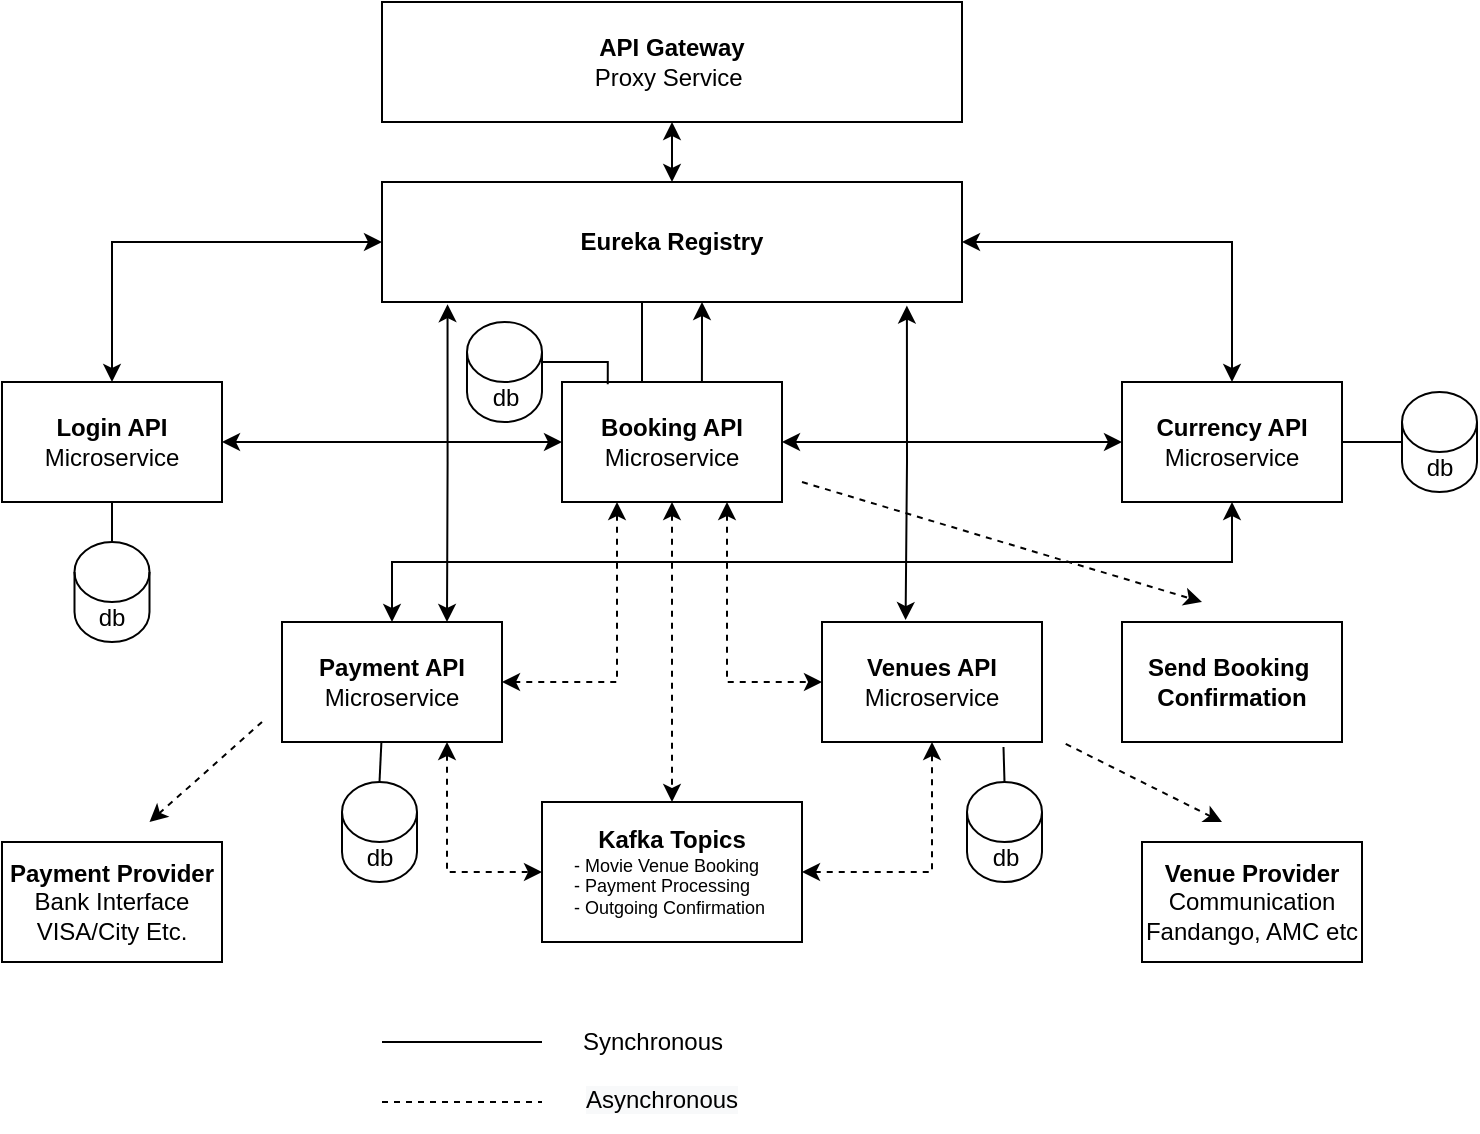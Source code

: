 <mxfile version="15.5.8" type="device"><diagram id="gLHdFOTLegKAvpFeTuw2" name="Page-1"><mxGraphModel dx="1102" dy="665" grid="1" gridSize="10" guides="1" tooltips="1" connect="1" arrows="1" fold="1" page="1" pageScale="1" pageWidth="850" pageHeight="1100" math="0" shadow="0"><root><mxCell id="0"/><mxCell id="1" parent="0"/><mxCell id="66pcaqE_t5hx0tvwiid_-15" style="edgeStyle=orthogonalEdgeStyle;rounded=0;orthogonalLoop=1;jettySize=auto;html=1;exitX=0.5;exitY=1;exitDx=0;exitDy=0;entryX=0.5;entryY=0;entryDx=0;entryDy=0;endArrow=classic;endFill=1;startArrow=classic;startFill=1;" edge="1" parent="1" source="66pcaqE_t5hx0tvwiid_-1" target="66pcaqE_t5hx0tvwiid_-2"><mxGeometry relative="1" as="geometry"/></mxCell><mxCell id="66pcaqE_t5hx0tvwiid_-1" value="&lt;b&gt;API Gateway &lt;/b&gt;&lt;br&gt;Proxy Service&amp;nbsp;" style="rounded=0;whiteSpace=wrap;html=1;" vertex="1" parent="1"><mxGeometry x="280" y="190" width="290" height="60" as="geometry"/></mxCell><mxCell id="66pcaqE_t5hx0tvwiid_-11" style="edgeStyle=orthogonalEdgeStyle;rounded=0;orthogonalLoop=1;jettySize=auto;html=1;exitX=0;exitY=0.5;exitDx=0;exitDy=0;endArrow=classic;endFill=1;startArrow=classic;startFill=1;" edge="1" parent="1" source="66pcaqE_t5hx0tvwiid_-2" target="66pcaqE_t5hx0tvwiid_-5"><mxGeometry relative="1" as="geometry"/></mxCell><mxCell id="66pcaqE_t5hx0tvwiid_-17" style="edgeStyle=orthogonalEdgeStyle;rounded=0;orthogonalLoop=1;jettySize=auto;html=1;exitX=1;exitY=0.5;exitDx=0;exitDy=0;entryX=0.5;entryY=0;entryDx=0;entryDy=0;endArrow=classic;endFill=1;startArrow=classic;startFill=1;" edge="1" parent="1" source="66pcaqE_t5hx0tvwiid_-2" target="66pcaqE_t5hx0tvwiid_-9"><mxGeometry relative="1" as="geometry"/></mxCell><mxCell id="66pcaqE_t5hx0tvwiid_-23" style="edgeStyle=orthogonalEdgeStyle;rounded=0;orthogonalLoop=1;jettySize=auto;html=1;exitX=0.5;exitY=1;exitDx=0;exitDy=0;entryX=0.358;entryY=0.007;entryDx=0;entryDy=0;endArrow=classic;endFill=1;entryPerimeter=0;" edge="1" parent="1" source="66pcaqE_t5hx0tvwiid_-2" target="66pcaqE_t5hx0tvwiid_-7"><mxGeometry relative="1" as="geometry"><Array as="points"><mxPoint x="410" y="340"/><mxPoint x="410" y="400"/></Array></mxGeometry></mxCell><mxCell id="66pcaqE_t5hx0tvwiid_-44" style="edgeStyle=orthogonalEdgeStyle;rounded=0;orthogonalLoop=1;jettySize=auto;html=1;exitX=0.905;exitY=1.03;exitDx=0;exitDy=0;entryX=0.38;entryY=-0.016;entryDx=0;entryDy=0;fontSize=9;startArrow=classic;startFill=1;endArrow=classic;endFill=1;exitPerimeter=0;entryPerimeter=0;" edge="1" parent="1" source="66pcaqE_t5hx0tvwiid_-2" target="66pcaqE_t5hx0tvwiid_-10"><mxGeometry relative="1" as="geometry"/></mxCell><mxCell id="66pcaqE_t5hx0tvwiid_-45" style="edgeStyle=orthogonalEdgeStyle;rounded=0;orthogonalLoop=1;jettySize=auto;html=1;exitX=0.113;exitY=1.018;exitDx=0;exitDy=0;entryX=0.75;entryY=0;entryDx=0;entryDy=0;fontSize=9;startArrow=classic;startFill=1;endArrow=classic;endFill=1;exitPerimeter=0;" edge="1" parent="1" source="66pcaqE_t5hx0tvwiid_-2" target="66pcaqE_t5hx0tvwiid_-8"><mxGeometry relative="1" as="geometry"><Array as="points"/></mxGeometry></mxCell><mxCell id="66pcaqE_t5hx0tvwiid_-2" value="&lt;b&gt;Eureka Registry&lt;/b&gt;" style="rounded=0;whiteSpace=wrap;html=1;" vertex="1" parent="1"><mxGeometry x="280" y="280" width="290" height="60" as="geometry"/></mxCell><mxCell id="66pcaqE_t5hx0tvwiid_-22" style="edgeStyle=orthogonalEdgeStyle;rounded=0;orthogonalLoop=1;jettySize=auto;html=1;exitX=0.5;exitY=1;exitDx=0;exitDy=0;entryX=0.5;entryY=0;entryDx=0;entryDy=0;entryPerimeter=0;endArrow=none;endFill=0;" edge="1" parent="1" source="66pcaqE_t5hx0tvwiid_-5" target="66pcaqE_t5hx0tvwiid_-21"><mxGeometry relative="1" as="geometry"/></mxCell><mxCell id="66pcaqE_t5hx0tvwiid_-5" value="&lt;b&gt;Login API&lt;/b&gt;&lt;br&gt;Microservice" style="rounded=0;whiteSpace=wrap;html=1;" vertex="1" parent="1"><mxGeometry x="90" y="380" width="110" height="60" as="geometry"/></mxCell><mxCell id="66pcaqE_t5hx0tvwiid_-27" style="edgeStyle=orthogonalEdgeStyle;rounded=0;orthogonalLoop=1;jettySize=auto;html=1;exitX=0.636;exitY=0.011;exitDx=0;exitDy=0;endArrow=classic;endFill=1;exitPerimeter=0;" edge="1" parent="1" source="66pcaqE_t5hx0tvwiid_-7"><mxGeometry relative="1" as="geometry"><mxPoint x="440" y="340" as="targetPoint"/><Array as="points"/></mxGeometry></mxCell><mxCell id="66pcaqE_t5hx0tvwiid_-33" style="edgeStyle=orthogonalEdgeStyle;rounded=0;orthogonalLoop=1;jettySize=auto;html=1;exitX=0.75;exitY=1;exitDx=0;exitDy=0;entryX=0;entryY=0.5;entryDx=0;entryDy=0;endArrow=classic;endFill=1;startArrow=classic;startFill=1;dashed=1;" edge="1" parent="1" source="66pcaqE_t5hx0tvwiid_-7" target="66pcaqE_t5hx0tvwiid_-10"><mxGeometry relative="1" as="geometry"/></mxCell><mxCell id="66pcaqE_t5hx0tvwiid_-35" style="edgeStyle=orthogonalEdgeStyle;rounded=0;orthogonalLoop=1;jettySize=auto;html=1;exitX=0.5;exitY=1;exitDx=0;exitDy=0;entryX=0.5;entryY=0;entryDx=0;entryDy=0;fontSize=9;startArrow=classic;startFill=1;endArrow=classic;endFill=1;dashed=1;" edge="1" parent="1" source="66pcaqE_t5hx0tvwiid_-7" target="66pcaqE_t5hx0tvwiid_-34"><mxGeometry relative="1" as="geometry"/></mxCell><mxCell id="66pcaqE_t5hx0tvwiid_-36" style="edgeStyle=orthogonalEdgeStyle;rounded=0;orthogonalLoop=1;jettySize=auto;html=1;exitX=0.25;exitY=1;exitDx=0;exitDy=0;entryX=1;entryY=0.5;entryDx=0;entryDy=0;fontSize=9;startArrow=classic;startFill=1;endArrow=classic;endFill=1;dashed=1;" edge="1" parent="1" source="66pcaqE_t5hx0tvwiid_-7" target="66pcaqE_t5hx0tvwiid_-8"><mxGeometry relative="1" as="geometry"/></mxCell><mxCell id="66pcaqE_t5hx0tvwiid_-38" style="edgeStyle=orthogonalEdgeStyle;rounded=0;orthogonalLoop=1;jettySize=auto;html=1;exitX=1;exitY=0.5;exitDx=0;exitDy=0;entryX=0;entryY=0.5;entryDx=0;entryDy=0;fontSize=9;startArrow=classic;startFill=1;endArrow=classic;endFill=1;" edge="1" parent="1" source="66pcaqE_t5hx0tvwiid_-7" target="66pcaqE_t5hx0tvwiid_-9"><mxGeometry relative="1" as="geometry"/></mxCell><mxCell id="66pcaqE_t5hx0tvwiid_-41" style="edgeStyle=orthogonalEdgeStyle;rounded=0;orthogonalLoop=1;jettySize=auto;html=1;exitX=0;exitY=0.5;exitDx=0;exitDy=0;entryX=1;entryY=0.5;entryDx=0;entryDy=0;fontSize=9;startArrow=classic;startFill=1;endArrow=classic;endFill=1;" edge="1" parent="1" source="66pcaqE_t5hx0tvwiid_-7" target="66pcaqE_t5hx0tvwiid_-5"><mxGeometry relative="1" as="geometry"/></mxCell><mxCell id="66pcaqE_t5hx0tvwiid_-7" value="&lt;b&gt;Booking API&lt;/b&gt;&lt;br&gt;Microservice" style="rounded=0;whiteSpace=wrap;html=1;" vertex="1" parent="1"><mxGeometry x="370" y="380" width="110" height="60" as="geometry"/></mxCell><mxCell id="66pcaqE_t5hx0tvwiid_-37" style="edgeStyle=orthogonalEdgeStyle;rounded=0;orthogonalLoop=1;jettySize=auto;html=1;exitX=0.75;exitY=1;exitDx=0;exitDy=0;entryX=0;entryY=0.5;entryDx=0;entryDy=0;dashed=1;fontSize=9;startArrow=classic;startFill=1;endArrow=classic;endFill=1;" edge="1" parent="1" source="66pcaqE_t5hx0tvwiid_-8" target="66pcaqE_t5hx0tvwiid_-34"><mxGeometry relative="1" as="geometry"/></mxCell><mxCell id="66pcaqE_t5hx0tvwiid_-39" style="edgeStyle=orthogonalEdgeStyle;rounded=0;orthogonalLoop=1;jettySize=auto;html=1;exitX=0.5;exitY=0;exitDx=0;exitDy=0;entryX=0.5;entryY=1;entryDx=0;entryDy=0;fontSize=9;startArrow=classic;startFill=1;endArrow=classic;endFill=1;" edge="1" parent="1" source="66pcaqE_t5hx0tvwiid_-8" target="66pcaqE_t5hx0tvwiid_-9"><mxGeometry relative="1" as="geometry"/></mxCell><mxCell id="66pcaqE_t5hx0tvwiid_-8" value="&lt;b&gt;Payment API&lt;/b&gt;&lt;br&gt;Microservice" style="rounded=0;whiteSpace=wrap;html=1;" vertex="1" parent="1"><mxGeometry x="230" y="500" width="110" height="60" as="geometry"/></mxCell><mxCell id="66pcaqE_t5hx0tvwiid_-63" style="edgeStyle=orthogonalEdgeStyle;rounded=0;orthogonalLoop=1;jettySize=auto;html=1;exitX=1;exitY=0.5;exitDx=0;exitDy=0;entryX=0;entryY=0.5;entryDx=0;entryDy=0;entryPerimeter=0;fontSize=9;startArrow=none;startFill=0;endArrow=none;endFill=0;" edge="1" parent="1" source="66pcaqE_t5hx0tvwiid_-9" target="66pcaqE_t5hx0tvwiid_-60"><mxGeometry relative="1" as="geometry"/></mxCell><mxCell id="66pcaqE_t5hx0tvwiid_-9" value="&lt;b&gt;Currency API&lt;/b&gt;&lt;br&gt;Microservice" style="rounded=0;whiteSpace=wrap;html=1;" vertex="1" parent="1"><mxGeometry x="650" y="380" width="110" height="60" as="geometry"/></mxCell><mxCell id="66pcaqE_t5hx0tvwiid_-10" value="&lt;b&gt;Venues API&lt;/b&gt;&lt;br&gt;Microservice" style="rounded=0;whiteSpace=wrap;html=1;" vertex="1" parent="1"><mxGeometry x="500" y="500" width="110" height="60" as="geometry"/></mxCell><mxCell id="66pcaqE_t5hx0tvwiid_-21" value="db" style="shape=cylinder3;whiteSpace=wrap;html=1;boundedLbl=1;backgroundOutline=1;size=15;" vertex="1" parent="1"><mxGeometry x="126.25" y="460" width="37.5" height="50" as="geometry"/></mxCell><mxCell id="66pcaqE_t5hx0tvwiid_-28" value="" style="endArrow=none;html=1;rounded=0;" edge="1" parent="1"><mxGeometry width="50" height="50" relative="1" as="geometry"><mxPoint x="280" y="710" as="sourcePoint"/><mxPoint x="360" y="710" as="targetPoint"/></mxGeometry></mxCell><mxCell id="66pcaqE_t5hx0tvwiid_-30" value="Synchronous" style="text;html=1;resizable=0;autosize=1;align=center;verticalAlign=middle;points=[];fillColor=none;strokeColor=none;rounded=0;" vertex="1" parent="1"><mxGeometry x="370" y="700" width="90" height="20" as="geometry"/></mxCell><mxCell id="66pcaqE_t5hx0tvwiid_-31" value="" style="endArrow=none;html=1;rounded=0;dashed=1;" edge="1" parent="1"><mxGeometry width="50" height="50" relative="1" as="geometry"><mxPoint x="280" y="740" as="sourcePoint"/><mxPoint x="360" y="740" as="targetPoint"/></mxGeometry></mxCell><mxCell id="66pcaqE_t5hx0tvwiid_-32" value="&lt;span style=&quot;color: rgb(0 , 0 , 0) ; font-family: &amp;#34;helvetica&amp;#34; ; font-size: 12px ; font-style: normal ; font-weight: 400 ; letter-spacing: normal ; text-align: center ; text-indent: 0px ; text-transform: none ; word-spacing: 0px ; background-color: rgb(248 , 249 , 250) ; display: inline ; float: none&quot;&gt;Asynchronous&lt;/span&gt;" style="text;whiteSpace=wrap;html=1;" vertex="1" parent="1"><mxGeometry x="380" y="725" width="80" height="30" as="geometry"/></mxCell><mxCell id="66pcaqE_t5hx0tvwiid_-40" style="edgeStyle=orthogonalEdgeStyle;rounded=0;orthogonalLoop=1;jettySize=auto;html=1;exitX=1;exitY=0.5;exitDx=0;exitDy=0;entryX=0.5;entryY=1;entryDx=0;entryDy=0;fontSize=9;startArrow=classic;startFill=1;endArrow=classic;endFill=1;dashed=1;" edge="1" parent="1" source="66pcaqE_t5hx0tvwiid_-34" target="66pcaqE_t5hx0tvwiid_-10"><mxGeometry relative="1" as="geometry"/></mxCell><mxCell id="66pcaqE_t5hx0tvwiid_-34" value="&lt;b&gt;Kafka Topics&lt;/b&gt;&lt;br&gt;&lt;div style=&quot;text-align: left ; font-size: 9px&quot;&gt;&lt;span&gt;- Movie Venue Booking&lt;/span&gt;&lt;br&gt;&lt;/div&gt;&lt;div style=&quot;text-align: left ; font-size: 9px&quot;&gt;&lt;span&gt;- Payment Processing&lt;/span&gt;&lt;/div&gt;&lt;div style=&quot;text-align: left ; font-size: 9px&quot;&gt;&lt;span&gt;- Outgoing Confirmation&amp;nbsp;&lt;/span&gt;&lt;/div&gt;" style="rounded=0;whiteSpace=wrap;html=1;" vertex="1" parent="1"><mxGeometry x="360" y="590" width="130" height="70" as="geometry"/></mxCell><mxCell id="66pcaqE_t5hx0tvwiid_-46" value="&lt;b&gt;Payment Provider&lt;br&gt;&lt;/b&gt;Bank Interface&lt;br&gt;VISA/City Etc." style="rounded=0;whiteSpace=wrap;html=1;" vertex="1" parent="1"><mxGeometry x="90" y="610" width="110" height="60" as="geometry"/></mxCell><mxCell id="66pcaqE_t5hx0tvwiid_-50" value="&lt;b style=&quot;font-family: &amp;#34;helvetica&amp;#34;&quot;&gt;Send Booking&amp;nbsp;&lt;br&gt;Confirmation&lt;/b&gt;" style="rounded=0;whiteSpace=wrap;html=1;" vertex="1" parent="1"><mxGeometry x="650" y="500" width="110" height="60" as="geometry"/></mxCell><mxCell id="66pcaqE_t5hx0tvwiid_-55" value="" style="endArrow=none;startArrow=classic;html=1;rounded=0;fontSize=9;startFill=1;endFill=0;dashed=1;" edge="1" parent="1"><mxGeometry width="50" height="50" relative="1" as="geometry"><mxPoint x="163.75" y="600" as="sourcePoint"/><mxPoint x="220" y="550" as="targetPoint"/></mxGeometry></mxCell><mxCell id="66pcaqE_t5hx0tvwiid_-56" value="" style="endArrow=classic;startArrow=none;html=1;rounded=0;fontSize=9;startFill=0;endFill=1;dashed=1;" edge="1" parent="1"><mxGeometry width="50" height="50" relative="1" as="geometry"><mxPoint x="490" y="430" as="sourcePoint"/><mxPoint x="690" y="490" as="targetPoint"/></mxGeometry></mxCell><mxCell id="66pcaqE_t5hx0tvwiid_-64" style="edgeStyle=orthogonalEdgeStyle;rounded=0;orthogonalLoop=1;jettySize=auto;html=1;exitX=0.5;exitY=0;exitDx=0;exitDy=0;exitPerimeter=0;entryX=0.452;entryY=0.995;entryDx=0;entryDy=0;entryPerimeter=0;fontSize=9;startArrow=none;startFill=0;endArrow=none;endFill=0;" edge="1" parent="1" source="66pcaqE_t5hx0tvwiid_-57" target="66pcaqE_t5hx0tvwiid_-8"><mxGeometry relative="1" as="geometry"/></mxCell><mxCell id="66pcaqE_t5hx0tvwiid_-57" value="db" style="shape=cylinder3;whiteSpace=wrap;html=1;boundedLbl=1;backgroundOutline=1;size=15;" vertex="1" parent="1"><mxGeometry x="260" y="580" width="37.5" height="50" as="geometry"/></mxCell><mxCell id="66pcaqE_t5hx0tvwiid_-62" style="edgeStyle=orthogonalEdgeStyle;rounded=0;orthogonalLoop=1;jettySize=auto;html=1;exitX=0.5;exitY=0;exitDx=0;exitDy=0;exitPerimeter=0;entryX=0.825;entryY=1.041;entryDx=0;entryDy=0;entryPerimeter=0;fontSize=9;startArrow=none;startFill=0;endArrow=none;endFill=0;" edge="1" parent="1" source="66pcaqE_t5hx0tvwiid_-58" target="66pcaqE_t5hx0tvwiid_-10"><mxGeometry relative="1" as="geometry"/></mxCell><mxCell id="66pcaqE_t5hx0tvwiid_-58" value="db" style="shape=cylinder3;whiteSpace=wrap;html=1;boundedLbl=1;backgroundOutline=1;size=15;" vertex="1" parent="1"><mxGeometry x="572.5" y="580" width="37.5" height="50" as="geometry"/></mxCell><mxCell id="66pcaqE_t5hx0tvwiid_-61" style="edgeStyle=orthogonalEdgeStyle;rounded=0;orthogonalLoop=1;jettySize=auto;html=1;exitX=1;exitY=0;exitDx=0;exitDy=20;exitPerimeter=0;entryX=0.208;entryY=0.018;entryDx=0;entryDy=0;entryPerimeter=0;fontSize=9;startArrow=none;startFill=0;endArrow=none;endFill=0;" edge="1" parent="1" source="66pcaqE_t5hx0tvwiid_-59" target="66pcaqE_t5hx0tvwiid_-7"><mxGeometry relative="1" as="geometry"/></mxCell><mxCell id="66pcaqE_t5hx0tvwiid_-59" value="db" style="shape=cylinder3;whiteSpace=wrap;html=1;boundedLbl=1;backgroundOutline=1;size=15;" vertex="1" parent="1"><mxGeometry x="322.5" y="350" width="37.5" height="50" as="geometry"/></mxCell><mxCell id="66pcaqE_t5hx0tvwiid_-60" value="db" style="shape=cylinder3;whiteSpace=wrap;html=1;boundedLbl=1;backgroundOutline=1;size=15;" vertex="1" parent="1"><mxGeometry x="790" y="385" width="37.5" height="50" as="geometry"/></mxCell><mxCell id="66pcaqE_t5hx0tvwiid_-65" value="&lt;b&gt;Venue Provider&lt;/b&gt;&lt;br&gt;Communication&lt;br&gt;Fandango, AMC etc" style="rounded=0;whiteSpace=wrap;html=1;" vertex="1" parent="1"><mxGeometry x="660" y="610" width="110" height="60" as="geometry"/></mxCell><mxCell id="66pcaqE_t5hx0tvwiid_-66" value="" style="endArrow=none;startArrow=classic;html=1;rounded=0;fontSize=9;startFill=1;endFill=0;dashed=1;" edge="1" parent="1"><mxGeometry width="50" height="50" relative="1" as="geometry"><mxPoint x="700" y="600" as="sourcePoint"/><mxPoint x="620" y="560" as="targetPoint"/></mxGeometry></mxCell></root></mxGraphModel></diagram></mxfile>